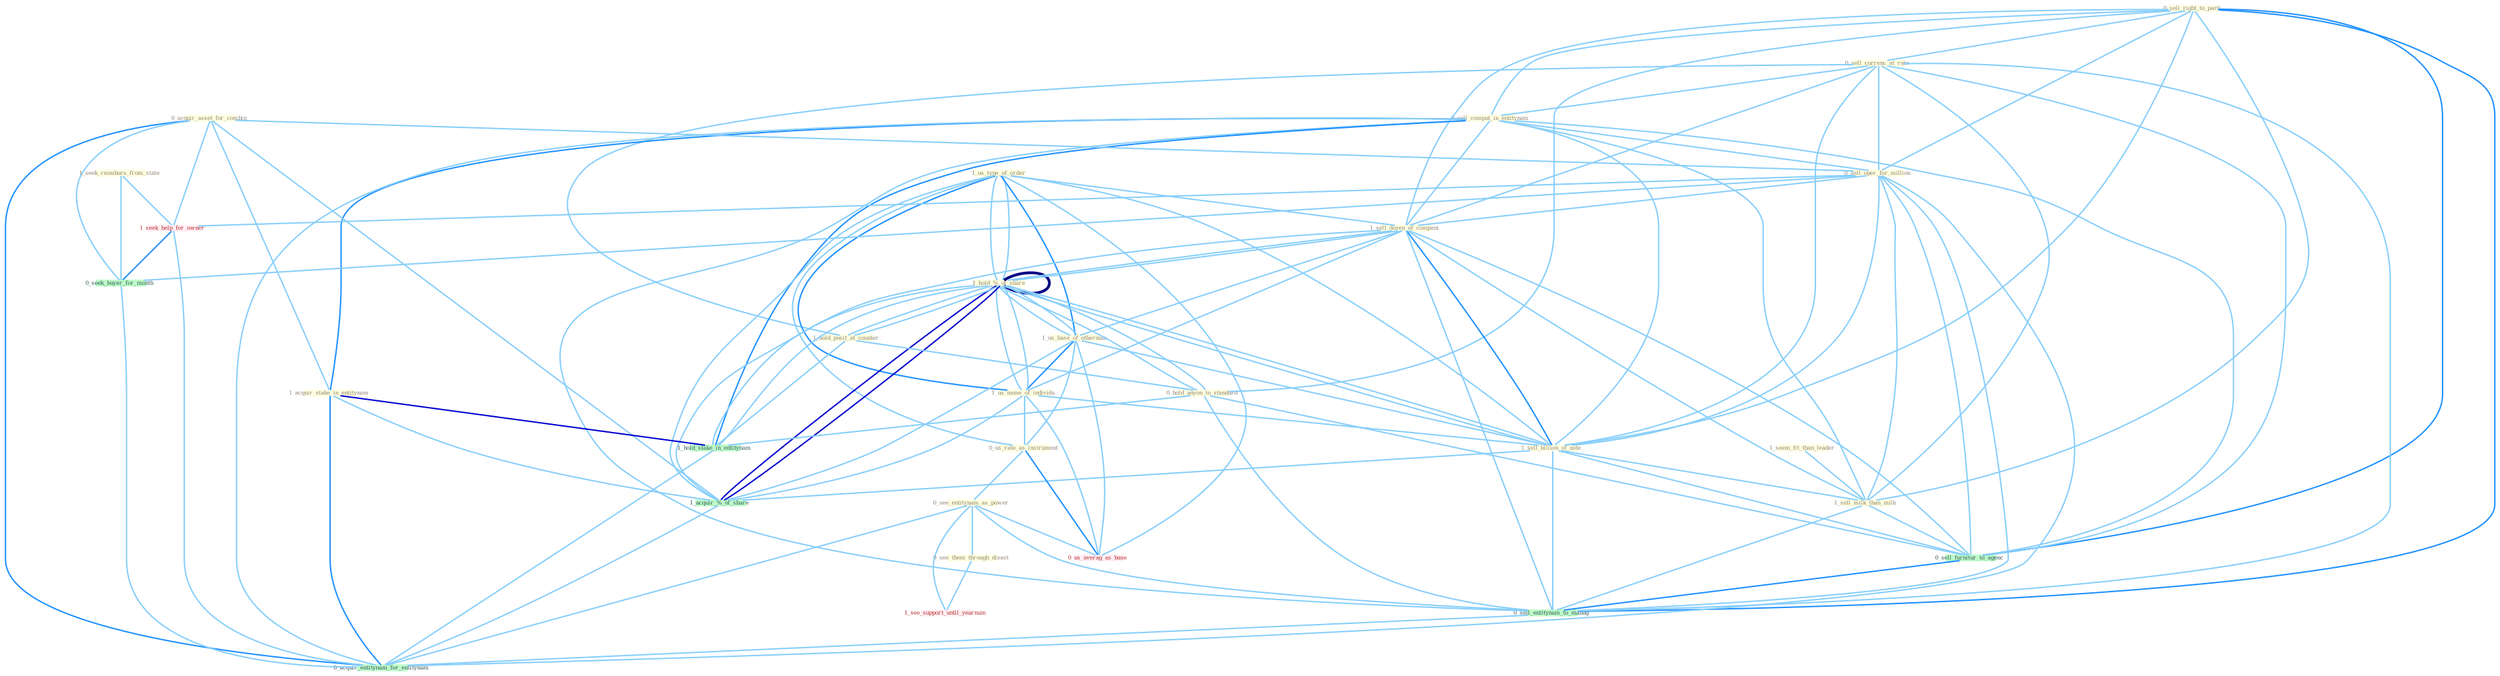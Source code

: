 Graph G{ 
    node
    [shape=polygon,style=filled,width=.5,height=.06,color="#BDFCC9",fixedsize=true,fontsize=4,
    fontcolor="#2f4f4f"];
    {node
    [color="#ffffe0", fontcolor="#8b7d6b"] "0_sell_right_to_parti " "0_sell_currenc_at_rate " "0_sell_comput_in_entitynam " "0_acquir_asset_for_combin " "1_us_type_of_order " "0_sell_oper_for_million " "1_hold_%_of_share " "1_hold_posit_at_counter " "1_seem_fit_than_leader " "1_us_base_of_othernum " "1_sell_dozen_of_compani " "1_seek_reimburs_from_state " "0_hold_anyon_to_standard " "1_us_name_of_individu " "1_sell_billion_of_note " "0_us_rate_as_instrument " "0_see_entitynam_as_power " "1_sell_milk_than_milk " "1_acquir_stake_in_entitynam " "0_see_them_through_disast "}
{node [color="#fff0f5", fontcolor="#b22222"] "1_seek_help_for_owner " "1_see_support_until_yearnum " "0_us_averag_as_base "}
edge [color="#B0E2FF"];

	"0_sell_right_to_parti " -- "0_sell_currenc_at_rate " [w="1", color="#87cefa" ];
	"0_sell_right_to_parti " -- "0_sell_comput_in_entitynam " [w="1", color="#87cefa" ];
	"0_sell_right_to_parti " -- "0_sell_oper_for_million " [w="1", color="#87cefa" ];
	"0_sell_right_to_parti " -- "1_sell_dozen_of_compani " [w="1", color="#87cefa" ];
	"0_sell_right_to_parti " -- "0_hold_anyon_to_standard " [w="1", color="#87cefa" ];
	"0_sell_right_to_parti " -- "1_sell_billion_of_note " [w="1", color="#87cefa" ];
	"0_sell_right_to_parti " -- "1_sell_milk_than_milk " [w="1", color="#87cefa" ];
	"0_sell_right_to_parti " -- "0_sell_furnitur_to_agenc " [w="2", color="#1e90ff" , len=0.8];
	"0_sell_right_to_parti " -- "0_sell_entitynam_to_manag " [w="2", color="#1e90ff" , len=0.8];
	"0_sell_currenc_at_rate " -- "0_sell_comput_in_entitynam " [w="1", color="#87cefa" ];
	"0_sell_currenc_at_rate " -- "0_sell_oper_for_million " [w="1", color="#87cefa" ];
	"0_sell_currenc_at_rate " -- "1_hold_posit_at_counter " [w="1", color="#87cefa" ];
	"0_sell_currenc_at_rate " -- "1_sell_dozen_of_compani " [w="1", color="#87cefa" ];
	"0_sell_currenc_at_rate " -- "1_sell_billion_of_note " [w="1", color="#87cefa" ];
	"0_sell_currenc_at_rate " -- "1_sell_milk_than_milk " [w="1", color="#87cefa" ];
	"0_sell_currenc_at_rate " -- "0_sell_furnitur_to_agenc " [w="1", color="#87cefa" ];
	"0_sell_currenc_at_rate " -- "0_sell_entitynam_to_manag " [w="1", color="#87cefa" ];
	"0_sell_comput_in_entitynam " -- "0_sell_oper_for_million " [w="1", color="#87cefa" ];
	"0_sell_comput_in_entitynam " -- "1_sell_dozen_of_compani " [w="1", color="#87cefa" ];
	"0_sell_comput_in_entitynam " -- "1_sell_billion_of_note " [w="1", color="#87cefa" ];
	"0_sell_comput_in_entitynam " -- "1_sell_milk_than_milk " [w="1", color="#87cefa" ];
	"0_sell_comput_in_entitynam " -- "1_acquir_stake_in_entitynam " [w="2", color="#1e90ff" , len=0.8];
	"0_sell_comput_in_entitynam " -- "1_hold_stake_in_entitynam " [w="2", color="#1e90ff" , len=0.8];
	"0_sell_comput_in_entitynam " -- "0_sell_furnitur_to_agenc " [w="1", color="#87cefa" ];
	"0_sell_comput_in_entitynam " -- "0_sell_entitynam_to_manag " [w="1", color="#87cefa" ];
	"0_sell_comput_in_entitynam " -- "0_acquir_entitynam_for_entitynam " [w="1", color="#87cefa" ];
	"0_acquir_asset_for_combin " -- "0_sell_oper_for_million " [w="1", color="#87cefa" ];
	"0_acquir_asset_for_combin " -- "1_acquir_stake_in_entitynam " [w="1", color="#87cefa" ];
	"0_acquir_asset_for_combin " -- "1_seek_help_for_owner " [w="1", color="#87cefa" ];
	"0_acquir_asset_for_combin " -- "0_seek_buyer_for_month " [w="1", color="#87cefa" ];
	"0_acquir_asset_for_combin " -- "1_acquir_%_of_share " [w="1", color="#87cefa" ];
	"0_acquir_asset_for_combin " -- "0_acquir_entitynam_for_entitynam " [w="2", color="#1e90ff" , len=0.8];
	"1_us_type_of_order " -- "1_hold_%_of_share " [w="1", color="#87cefa" ];
	"1_us_type_of_order " -- "1_us_base_of_othernum " [w="2", color="#1e90ff" , len=0.8];
	"1_us_type_of_order " -- "1_sell_dozen_of_compani " [w="1", color="#87cefa" ];
	"1_us_type_of_order " -- "1_us_name_of_individu " [w="2", color="#1e90ff" , len=0.8];
	"1_us_type_of_order " -- "1_sell_billion_of_note " [w="1", color="#87cefa" ];
	"1_us_type_of_order " -- "0_us_rate_as_instrument " [w="1", color="#87cefa" ];
	"1_us_type_of_order " -- "1_hold_%_of_share " [w="1", color="#87cefa" ];
	"1_us_type_of_order " -- "1_acquir_%_of_share " [w="1", color="#87cefa" ];
	"1_us_type_of_order " -- "0_us_averag_as_base " [w="1", color="#87cefa" ];
	"0_sell_oper_for_million " -- "1_sell_dozen_of_compani " [w="1", color="#87cefa" ];
	"0_sell_oper_for_million " -- "1_sell_billion_of_note " [w="1", color="#87cefa" ];
	"0_sell_oper_for_million " -- "1_sell_milk_than_milk " [w="1", color="#87cefa" ];
	"0_sell_oper_for_million " -- "1_seek_help_for_owner " [w="1", color="#87cefa" ];
	"0_sell_oper_for_million " -- "0_seek_buyer_for_month " [w="1", color="#87cefa" ];
	"0_sell_oper_for_million " -- "0_sell_furnitur_to_agenc " [w="1", color="#87cefa" ];
	"0_sell_oper_for_million " -- "0_sell_entitynam_to_manag " [w="1", color="#87cefa" ];
	"0_sell_oper_for_million " -- "0_acquir_entitynam_for_entitynam " [w="1", color="#87cefa" ];
	"1_hold_%_of_share " -- "1_hold_posit_at_counter " [w="1", color="#87cefa" ];
	"1_hold_%_of_share " -- "1_us_base_of_othernum " [w="1", color="#87cefa" ];
	"1_hold_%_of_share " -- "1_sell_dozen_of_compani " [w="1", color="#87cefa" ];
	"1_hold_%_of_share " -- "0_hold_anyon_to_standard " [w="1", color="#87cefa" ];
	"1_hold_%_of_share " -- "1_us_name_of_individu " [w="1", color="#87cefa" ];
	"1_hold_%_of_share " -- "1_sell_billion_of_note " [w="1", color="#87cefa" ];
	"1_hold_%_of_share " -- "1_hold_%_of_share " [w="4", style=bold, color="#000080", len=0.4];
	"1_hold_%_of_share " -- "1_hold_stake_in_entitynam " [w="1", color="#87cefa" ];
	"1_hold_%_of_share " -- "1_acquir_%_of_share " [w="3", color="#0000cd" , len=0.6];
	"1_hold_posit_at_counter " -- "0_hold_anyon_to_standard " [w="1", color="#87cefa" ];
	"1_hold_posit_at_counter " -- "1_hold_%_of_share " [w="1", color="#87cefa" ];
	"1_hold_posit_at_counter " -- "1_hold_stake_in_entitynam " [w="1", color="#87cefa" ];
	"1_seem_fit_than_leader " -- "1_sell_milk_than_milk " [w="1", color="#87cefa" ];
	"1_us_base_of_othernum " -- "1_sell_dozen_of_compani " [w="1", color="#87cefa" ];
	"1_us_base_of_othernum " -- "1_us_name_of_individu " [w="2", color="#1e90ff" , len=0.8];
	"1_us_base_of_othernum " -- "1_sell_billion_of_note " [w="1", color="#87cefa" ];
	"1_us_base_of_othernum " -- "0_us_rate_as_instrument " [w="1", color="#87cefa" ];
	"1_us_base_of_othernum " -- "1_hold_%_of_share " [w="1", color="#87cefa" ];
	"1_us_base_of_othernum " -- "1_acquir_%_of_share " [w="1", color="#87cefa" ];
	"1_us_base_of_othernum " -- "0_us_averag_as_base " [w="1", color="#87cefa" ];
	"1_sell_dozen_of_compani " -- "1_us_name_of_individu " [w="1", color="#87cefa" ];
	"1_sell_dozen_of_compani " -- "1_sell_billion_of_note " [w="2", color="#1e90ff" , len=0.8];
	"1_sell_dozen_of_compani " -- "1_sell_milk_than_milk " [w="1", color="#87cefa" ];
	"1_sell_dozen_of_compani " -- "1_hold_%_of_share " [w="1", color="#87cefa" ];
	"1_sell_dozen_of_compani " -- "1_acquir_%_of_share " [w="1", color="#87cefa" ];
	"1_sell_dozen_of_compani " -- "0_sell_furnitur_to_agenc " [w="1", color="#87cefa" ];
	"1_sell_dozen_of_compani " -- "0_sell_entitynam_to_manag " [w="1", color="#87cefa" ];
	"1_seek_reimburs_from_state " -- "1_seek_help_for_owner " [w="1", color="#87cefa" ];
	"1_seek_reimburs_from_state " -- "0_seek_buyer_for_month " [w="1", color="#87cefa" ];
	"0_hold_anyon_to_standard " -- "1_hold_%_of_share " [w="1", color="#87cefa" ];
	"0_hold_anyon_to_standard " -- "1_hold_stake_in_entitynam " [w="1", color="#87cefa" ];
	"0_hold_anyon_to_standard " -- "0_sell_furnitur_to_agenc " [w="1", color="#87cefa" ];
	"0_hold_anyon_to_standard " -- "0_sell_entitynam_to_manag " [w="1", color="#87cefa" ];
	"1_us_name_of_individu " -- "1_sell_billion_of_note " [w="1", color="#87cefa" ];
	"1_us_name_of_individu " -- "0_us_rate_as_instrument " [w="1", color="#87cefa" ];
	"1_us_name_of_individu " -- "1_hold_%_of_share " [w="1", color="#87cefa" ];
	"1_us_name_of_individu " -- "1_acquir_%_of_share " [w="1", color="#87cefa" ];
	"1_us_name_of_individu " -- "0_us_averag_as_base " [w="1", color="#87cefa" ];
	"1_sell_billion_of_note " -- "1_sell_milk_than_milk " [w="1", color="#87cefa" ];
	"1_sell_billion_of_note " -- "1_hold_%_of_share " [w="1", color="#87cefa" ];
	"1_sell_billion_of_note " -- "1_acquir_%_of_share " [w="1", color="#87cefa" ];
	"1_sell_billion_of_note " -- "0_sell_furnitur_to_agenc " [w="1", color="#87cefa" ];
	"1_sell_billion_of_note " -- "0_sell_entitynam_to_manag " [w="1", color="#87cefa" ];
	"0_us_rate_as_instrument " -- "0_see_entitynam_as_power " [w="1", color="#87cefa" ];
	"0_us_rate_as_instrument " -- "0_us_averag_as_base " [w="2", color="#1e90ff" , len=0.8];
	"0_see_entitynam_as_power " -- "0_see_them_through_disast " [w="1", color="#87cefa" ];
	"0_see_entitynam_as_power " -- "1_see_support_until_yearnum " [w="1", color="#87cefa" ];
	"0_see_entitynam_as_power " -- "0_us_averag_as_base " [w="1", color="#87cefa" ];
	"0_see_entitynam_as_power " -- "0_sell_entitynam_to_manag " [w="1", color="#87cefa" ];
	"0_see_entitynam_as_power " -- "0_acquir_entitynam_for_entitynam " [w="1", color="#87cefa" ];
	"1_sell_milk_than_milk " -- "0_sell_furnitur_to_agenc " [w="1", color="#87cefa" ];
	"1_sell_milk_than_milk " -- "0_sell_entitynam_to_manag " [w="1", color="#87cefa" ];
	"1_acquir_stake_in_entitynam " -- "1_hold_stake_in_entitynam " [w="3", color="#0000cd" , len=0.6];
	"1_acquir_stake_in_entitynam " -- "1_acquir_%_of_share " [w="1", color="#87cefa" ];
	"1_acquir_stake_in_entitynam " -- "0_acquir_entitynam_for_entitynam " [w="2", color="#1e90ff" , len=0.8];
	"0_see_them_through_disast " -- "1_see_support_until_yearnum " [w="1", color="#87cefa" ];
	"1_hold_%_of_share " -- "1_hold_stake_in_entitynam " [w="1", color="#87cefa" ];
	"1_hold_%_of_share " -- "1_acquir_%_of_share " [w="3", color="#0000cd" , len=0.6];
	"1_hold_stake_in_entitynam " -- "0_acquir_entitynam_for_entitynam " [w="1", color="#87cefa" ];
	"1_seek_help_for_owner " -- "0_seek_buyer_for_month " [w="2", color="#1e90ff" , len=0.8];
	"1_seek_help_for_owner " -- "0_acquir_entitynam_for_entitynam " [w="1", color="#87cefa" ];
	"0_seek_buyer_for_month " -- "0_acquir_entitynam_for_entitynam " [w="1", color="#87cefa" ];
	"1_acquir_%_of_share " -- "0_acquir_entitynam_for_entitynam " [w="1", color="#87cefa" ];
	"0_sell_furnitur_to_agenc " -- "0_sell_entitynam_to_manag " [w="2", color="#1e90ff" , len=0.8];
	"0_sell_entitynam_to_manag " -- "0_acquir_entitynam_for_entitynam " [w="1", color="#87cefa" ];
}